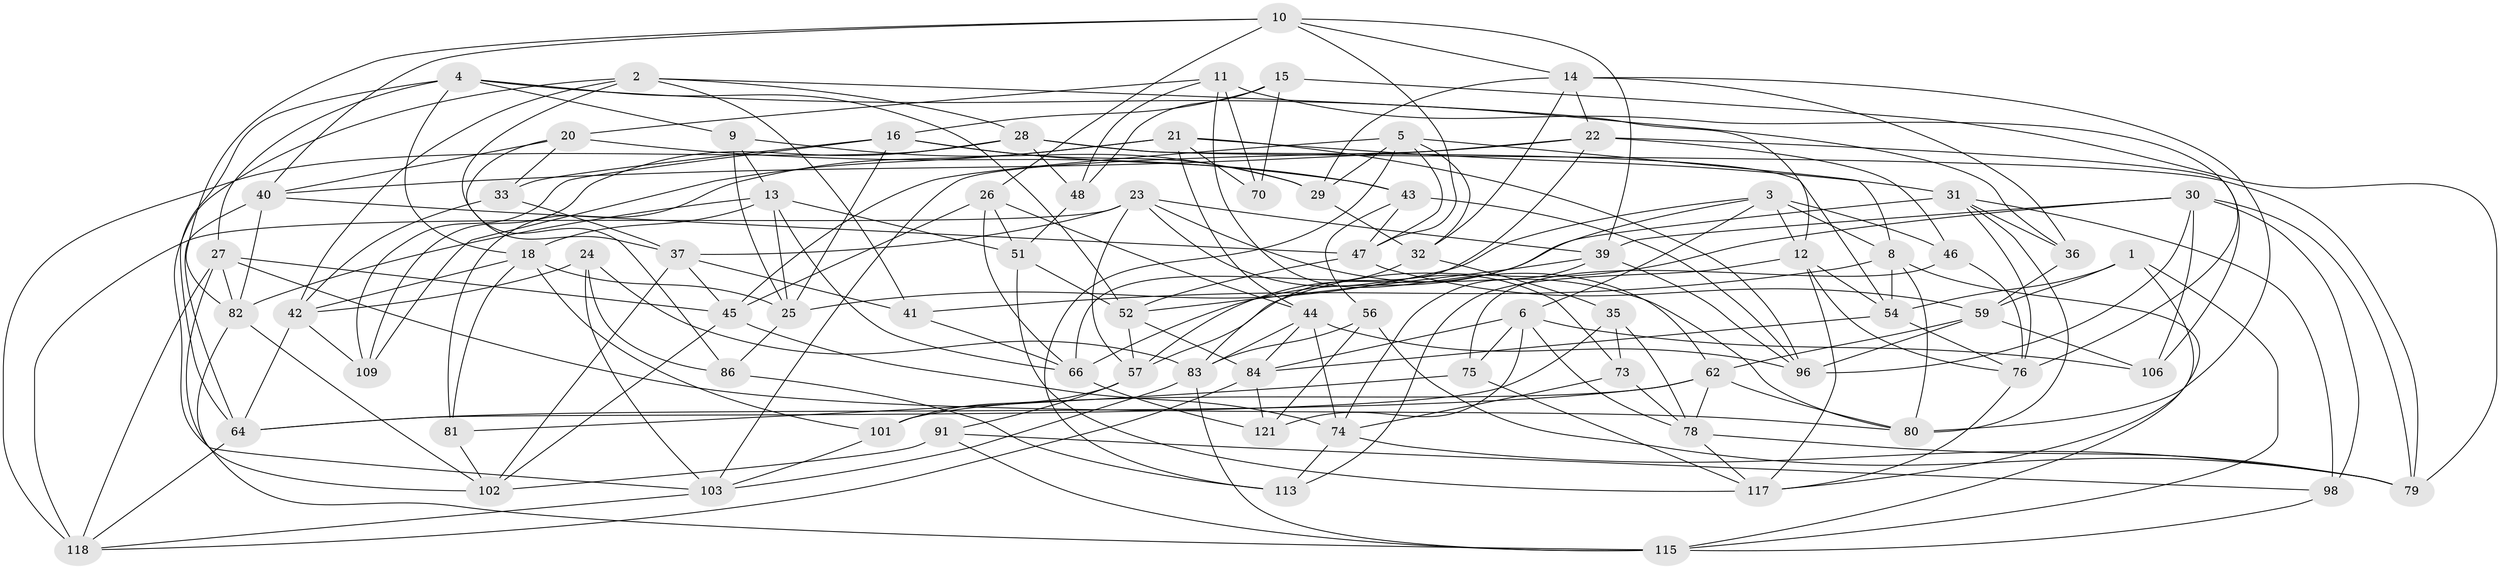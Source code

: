 // Generated by graph-tools (version 1.1) at 2025/24/03/03/25 07:24:25]
// undirected, 78 vertices, 207 edges
graph export_dot {
graph [start="1"]
  node [color=gray90,style=filled];
  1;
  2 [super="+7"];
  3 [super="+110"];
  4 [super="+49"];
  5 [super="+34"];
  6 [super="+17"];
  8 [super="+120"];
  9;
  10 [super="+105"];
  11 [super="+89"];
  12 [super="+53"];
  13 [super="+125"];
  14 [super="+19"];
  15;
  16 [super="+60"];
  18 [super="+69"];
  20 [super="+93"];
  21 [super="+72"];
  22 [super="+92"];
  23 [super="+58"];
  24;
  25 [super="+50"];
  26 [super="+129"];
  27 [super="+95"];
  28 [super="+38"];
  29 [super="+132"];
  30 [super="+63"];
  31 [super="+112"];
  32 [super="+55"];
  33;
  35;
  36;
  37 [super="+111"];
  39 [super="+71"];
  40 [super="+85"];
  41;
  42 [super="+61"];
  43 [super="+99"];
  44 [super="+108"];
  45 [super="+127"];
  46;
  47 [super="+65"];
  48;
  51 [super="+87"];
  52 [super="+90"];
  54 [super="+68"];
  56;
  57 [super="+128"];
  59 [super="+88"];
  62 [super="+67"];
  64 [super="+122"];
  66 [super="+107"];
  70;
  73;
  74 [super="+104"];
  75;
  76 [super="+77"];
  78 [super="+114"];
  79 [super="+126"];
  80 [super="+100"];
  81;
  82 [super="+94"];
  83 [super="+97"];
  84 [super="+119"];
  86;
  91;
  96 [super="+131"];
  98;
  101;
  102 [super="+130"];
  103 [super="+123"];
  106;
  109;
  113;
  115 [super="+116"];
  117 [super="+133"];
  118 [super="+124"];
  121;
  1 -- 59;
  1 -- 54;
  1 -- 115;
  1 -- 117;
  2 -- 28;
  2 -- 42;
  2 -- 41;
  2 -- 37;
  2 -- 103;
  2 -- 12;
  3 -- 8;
  3 -- 57;
  3 -- 12;
  3 -- 46;
  3 -- 25;
  3 -- 6;
  4 -- 52;
  4 -- 9;
  4 -- 27;
  4 -- 36;
  4 -- 64;
  4 -- 18;
  5 -- 8;
  5 -- 45;
  5 -- 47;
  5 -- 32;
  5 -- 113;
  5 -- 29;
  6 -- 78;
  6 -- 106;
  6 -- 75;
  6 -- 121;
  6 -- 84;
  8 -- 41;
  8 -- 80;
  8 -- 54;
  8 -- 115;
  9 -- 29;
  9 -- 25;
  9 -- 13;
  10 -- 40;
  10 -- 39;
  10 -- 26;
  10 -- 82;
  10 -- 14;
  10 -- 47;
  11 -- 70 [weight=2];
  11 -- 48;
  11 -- 62;
  11 -- 76;
  11 -- 20;
  12 -- 54;
  12 -- 113;
  12 -- 76;
  12 -- 117;
  13 -- 25;
  13 -- 82;
  13 -- 66;
  13 -- 51;
  13 -- 18;
  14 -- 80;
  14 -- 32;
  14 -- 36;
  14 -- 29;
  14 -- 22;
  15 -- 48;
  15 -- 70;
  15 -- 79;
  15 -- 16;
  16 -- 33;
  16 -- 43;
  16 -- 25;
  16 -- 109;
  16 -- 29;
  18 -- 101;
  18 -- 25;
  18 -- 42;
  18 -- 81;
  20 -- 33;
  20 -- 43 [weight=2];
  20 -- 40;
  20 -- 86;
  21 -- 109;
  21 -- 81;
  21 -- 31;
  21 -- 96;
  21 -- 44;
  21 -- 70;
  22 -- 40;
  22 -- 46;
  22 -- 106;
  22 -- 103;
  22 -- 66;
  23 -- 73;
  23 -- 39;
  23 -- 37;
  23 -- 80;
  23 -- 57;
  23 -- 118;
  24 -- 83;
  24 -- 86;
  24 -- 103;
  24 -- 42;
  25 -- 86;
  26 -- 66;
  26 -- 44;
  26 -- 51 [weight=2];
  26 -- 45;
  27 -- 80;
  27 -- 118;
  27 -- 82;
  27 -- 45;
  27 -- 102;
  28 -- 109;
  28 -- 54;
  28 -- 48;
  28 -- 118;
  28 -- 79;
  29 -- 32 [weight=2];
  30 -- 106;
  30 -- 96;
  30 -- 57;
  30 -- 98;
  30 -- 39;
  30 -- 79;
  31 -- 76;
  31 -- 98;
  31 -- 80;
  31 -- 66;
  31 -- 36;
  32 -- 35;
  32 -- 83;
  33 -- 42;
  33 -- 37;
  35 -- 78;
  35 -- 73;
  35 -- 64;
  36 -- 59;
  37 -- 41;
  37 -- 45;
  37 -- 102;
  39 -- 74;
  39 -- 96;
  39 -- 52;
  40 -- 82;
  40 -- 64;
  40 -- 47;
  41 -- 66;
  42 -- 64;
  42 -- 109;
  43 -- 56;
  43 -- 96;
  43 -- 47;
  44 -- 83;
  44 -- 96;
  44 -- 74;
  44 -- 84;
  45 -- 74;
  45 -- 102;
  46 -- 75;
  46 -- 76;
  47 -- 59;
  47 -- 52;
  48 -- 51;
  51 -- 52;
  51 -- 117;
  52 -- 84;
  52 -- 57;
  54 -- 84;
  54 -- 76;
  56 -- 121;
  56 -- 83;
  56 -- 79;
  57 -- 101;
  57 -- 91;
  59 -- 62;
  59 -- 96;
  59 -- 106;
  62 -- 101;
  62 -- 78;
  62 -- 64;
  62 -- 80;
  64 -- 118;
  66 -- 121;
  73 -- 74;
  73 -- 78;
  74 -- 113;
  74 -- 79;
  75 -- 81;
  75 -- 117;
  76 -- 117;
  78 -- 117;
  78 -- 79;
  81 -- 102;
  82 -- 102;
  82 -- 115;
  83 -- 115;
  83 -- 103;
  84 -- 121;
  84 -- 118;
  86 -- 113;
  91 -- 98;
  91 -- 115;
  91 -- 102;
  98 -- 115;
  101 -- 103;
  103 -- 118;
}
